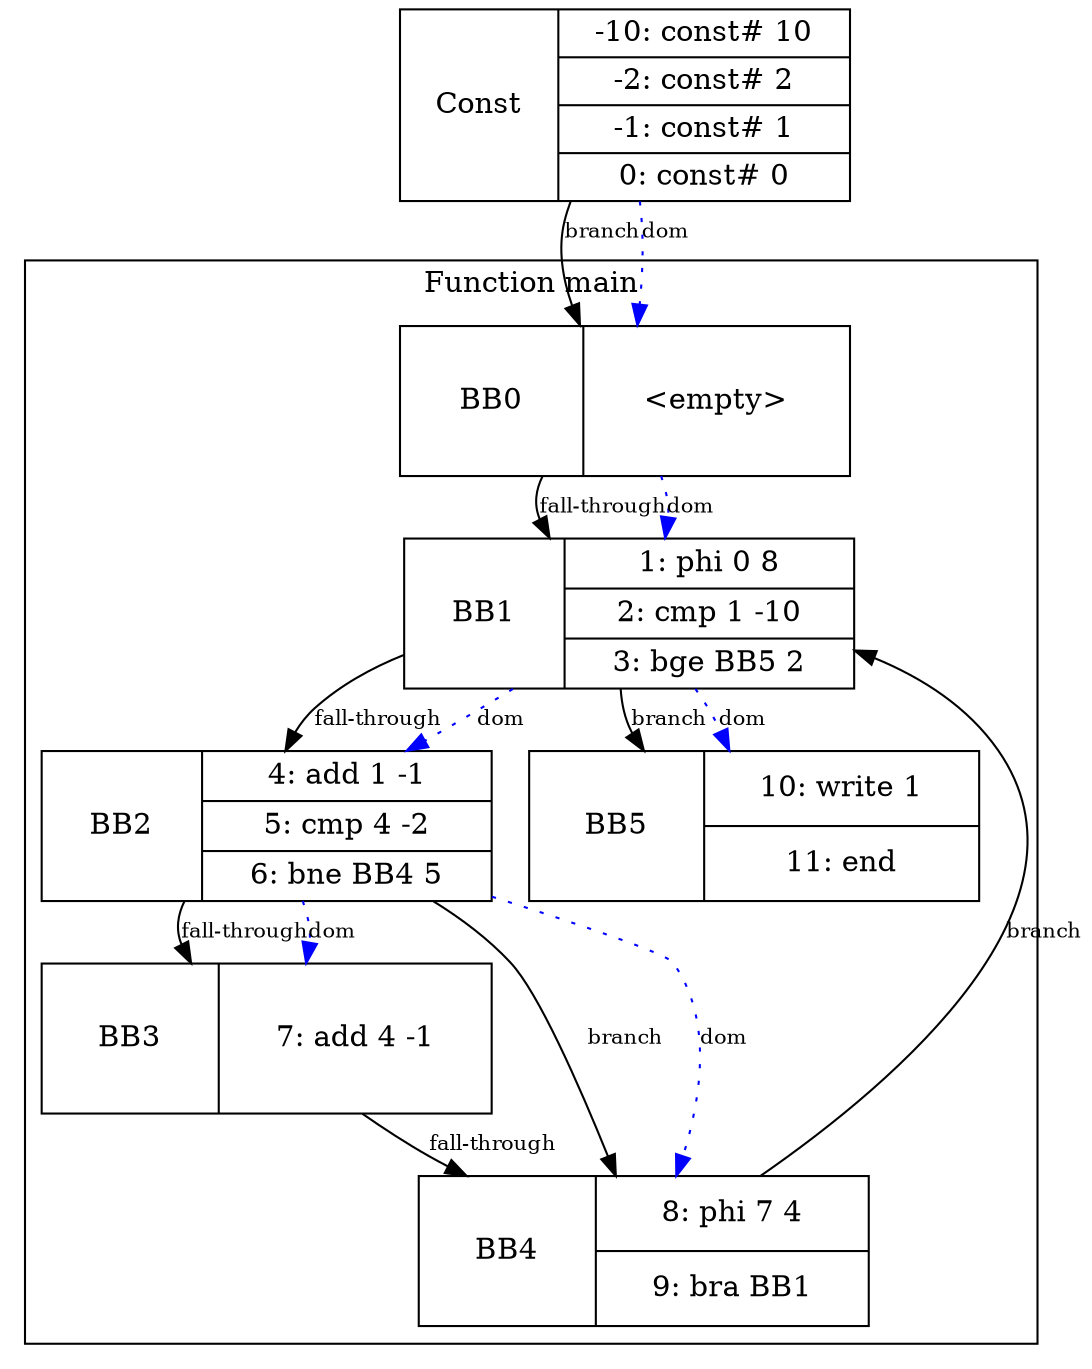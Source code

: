 digraph ir {
subgraph const_block {
	const_block [shape=record, width=3.0, height=1.0, label="Const | {-10: const# 10 | -2: const# 2 | -1: const# 1 | 0: const# 0}"];
}
subgraph cluster_main {
	node [shape=record];
	label="Function main";
	rankdir=TB;
	ranksep=1.0;
	nodesep=0.5;

	BB0_main [width=3.0, height=1.0, label="BB0 | {\<empty\>}"];
BB0_main -> BB1_main [label="fall-through", color=black, style=solid, fontsize=10];
	BB1_main [width=3.0, height=1.0, label="BB1 | {1: phi 0 8 | 2: cmp 1 -10 | 3: bge BB5 2}"];
BB1_main -> BB2_main [label="fall-through", color=black, style=solid, fontsize=10];
BB1_main -> BB5_main [label="branch", color=black, style=solid, fontsize=10];
BB0_main -> BB1_main [label="dom", color=blue, style=dotted, fontsize=10];
	BB2_main [width=3.0, height=1.0, label="BB2 | {4: add 1 -1 | 5: cmp 4 -2 | 6: bne BB4 5}"];
BB2_main -> BB3_main [label="fall-through", color=black, style=solid, fontsize=10];
BB2_main -> BB4_main [label="branch", color=black, style=solid, fontsize=10];
BB1_main -> BB2_main [label="dom", color=blue, style=dotted, fontsize=10];
	BB3_main [width=3.0, height=1.0, label="BB3 | {7: add 4 -1}"];
BB3_main -> BB4_main [label="fall-through", color=black, style=solid, fontsize=10];
BB2_main -> BB3_main [label="dom", color=blue, style=dotted, fontsize=10];
	BB4_main [width=3.0, height=1.0, label="BB4 | {8: phi 7 4 | 9: bra BB1}"];
BB4_main -> BB1_main [label="branch", color=black, style=solid, fontsize=10];
BB2_main -> BB4_main [label="dom", color=blue, style=dotted, fontsize=10];
	BB5_main [width=3.0, height=1.0, label="BB5 | {10: write 1 | 11: end}"];
BB1_main -> BB5_main [label="dom", color=blue, style=dotted, fontsize=10];
}
const_block -> BB0_main [label="branch", color=black, style=solid, fontsize=10];
const_block -> BB0_main [label="dom", color=blue, style=dotted, fontsize=10];
}
